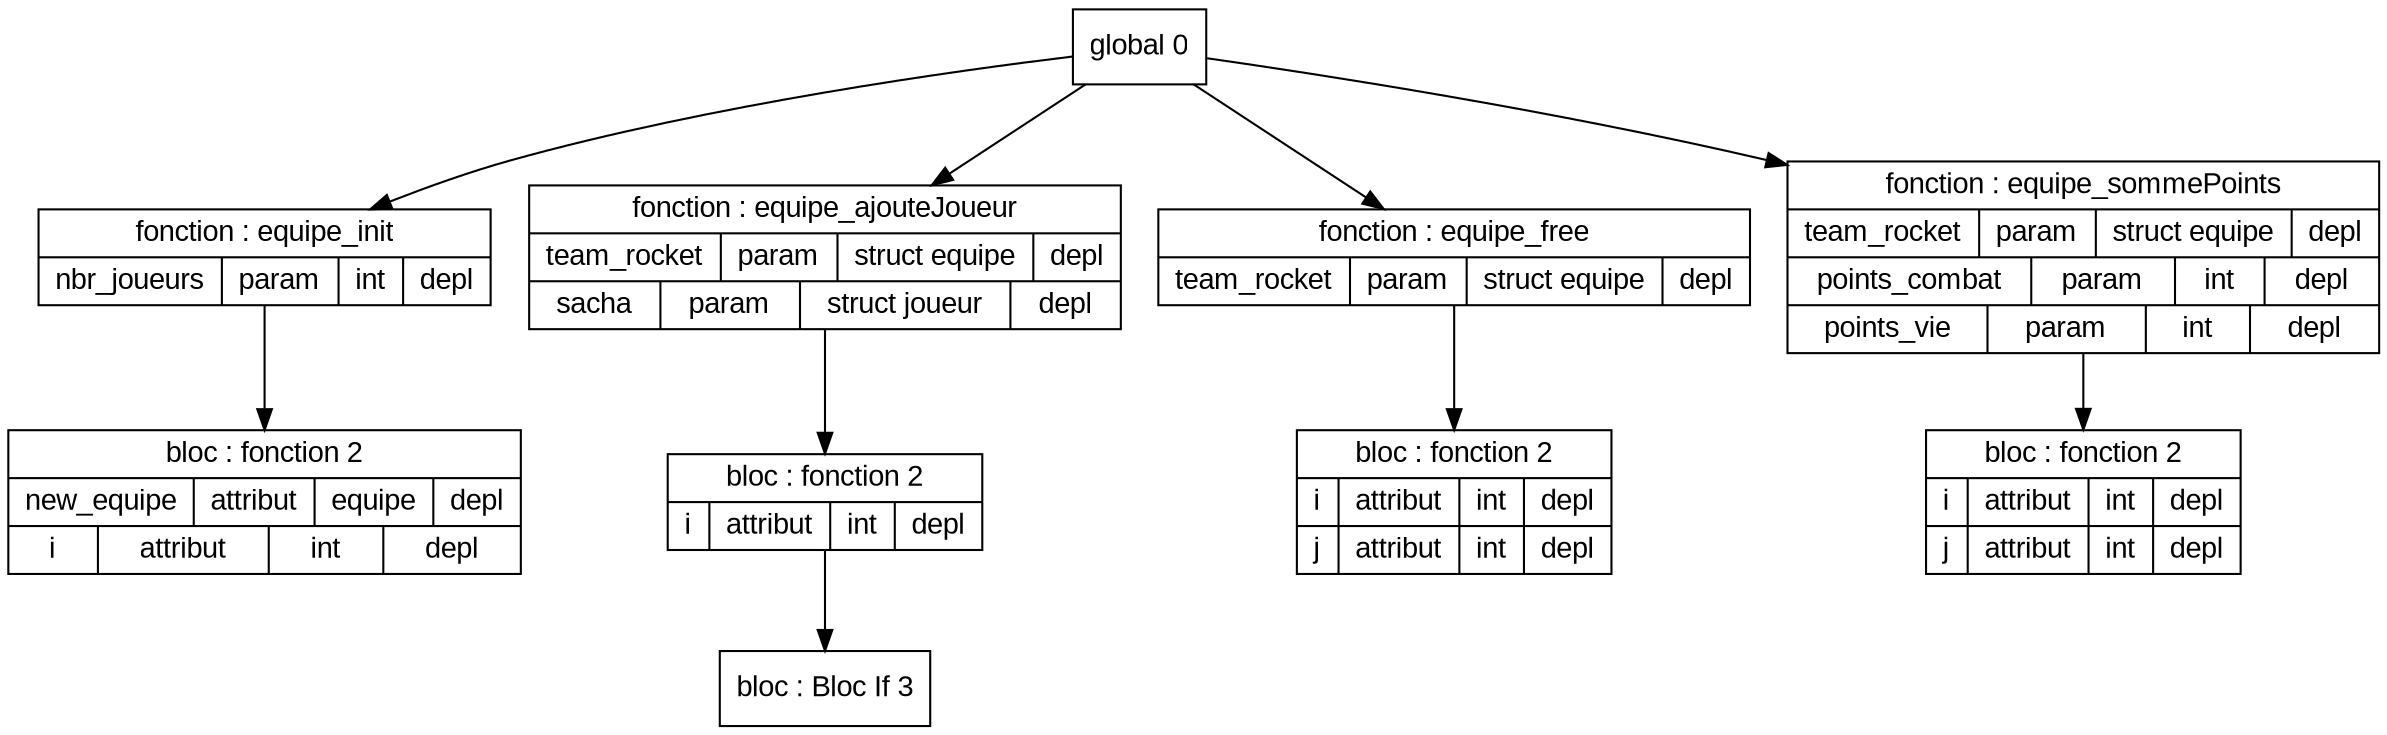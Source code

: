 digraph "tds"{

	node [fontname="Arial"];

	N2 [shape=record label="{ bloc : fonction  2
	| { new_equipe | attribut | equipe | depl }
	| { i | attribut | int | depl }
	}"];

	N1 [shape=record label="{ fonction : equipe_init
	| { nbr_joueurs | param | int | depl }
	}"];

	N5 [shape=record label="{ bloc : Bloc If  3
	}"];

	N4 [shape=record label="{ bloc : fonction  2
	| { i | attribut | int | depl }
	}"];

	N3 [shape=record label="{ fonction : equipe_ajouteJoueur
	| { team_rocket | param | struct equipe | depl }
	| { sacha | param | struct joueur | depl }
	}"];

	N7 [shape=record label="{ bloc : fonction  2
	| { i | attribut | int | depl }
	| { j | attribut | int | depl }
	}"];

	N6 [shape=record label="{ fonction : equipe_free
	| { team_rocket | param | struct equipe | depl }
	}"];

	N9 [shape=record label="{ bloc : fonction  2
	| { i | attribut | int | depl }
	| { j | attribut | int | depl }
	}"];

	N8 [shape=record label="{ fonction : equipe_sommePoints
	| { team_rocket | param | struct equipe | depl }
	| { points_combat | param | int | depl }
	| { points_vie | param | int | depl }
	}"];

	N0 [shape=record label="{ global 0
	}"];


	N0 -> N1; 
	N1 -> N2; 
	N0 -> N3; 
	N3 -> N4; 
	N4 -> N5; 
	N0 -> N6; 
	N6 -> N7; 
	N0 -> N8; 
	N8 -> N9; 
}
